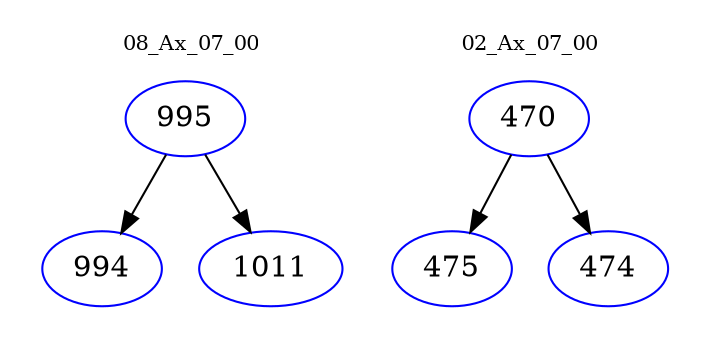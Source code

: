 digraph{
subgraph cluster_0 {
color = white
label = "08_Ax_07_00";
fontsize=10;
T0_995 [label="995", color="blue"]
T0_995 -> T0_994 [color="black"]
T0_994 [label="994", color="blue"]
T0_995 -> T0_1011 [color="black"]
T0_1011 [label="1011", color="blue"]
}
subgraph cluster_1 {
color = white
label = "02_Ax_07_00";
fontsize=10;
T1_470 [label="470", color="blue"]
T1_470 -> T1_475 [color="black"]
T1_475 [label="475", color="blue"]
T1_470 -> T1_474 [color="black"]
T1_474 [label="474", color="blue"]
}
}
